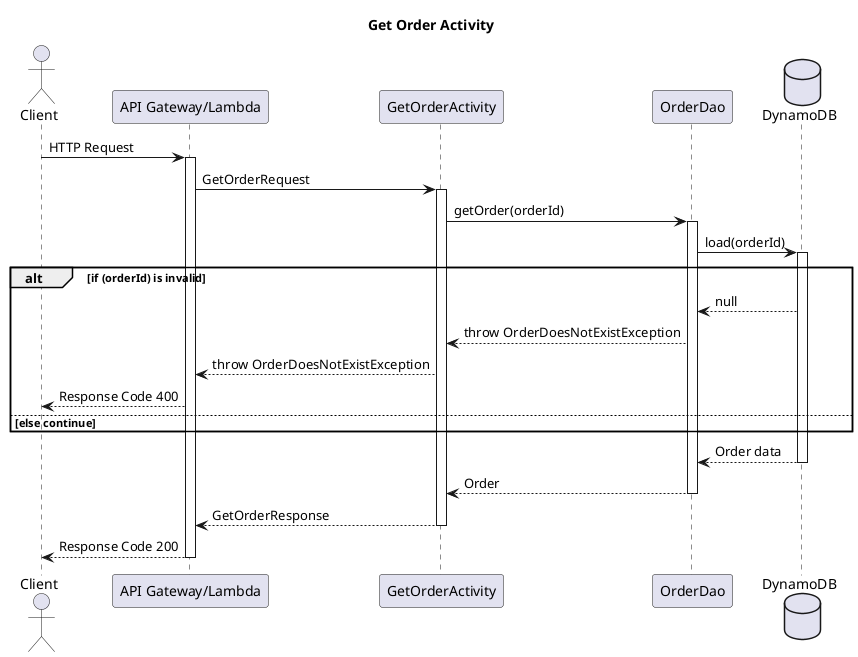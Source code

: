 @startuml
actor "Client" as client
participant "API Gateway/Lambda" as apiGateway
participant "GetOrderActivity" as getOrderActivity
participant "OrderDao" as OrderDao
database "DynamoDB" as dynamoDB

title Get Order Activity

client -> apiGateway : HTTP Request

activate apiGateway
apiGateway -> getOrderActivity : GetOrderRequest

activate getOrderActivity
getOrderActivity -> OrderDao : getOrder(orderId)

activate OrderDao
OrderDao -> dynamoDB : load(orderId)

activate dynamoDB
alt if (orderId) is invalid
dynamoDB --> OrderDao : null
OrderDao --> getOrderActivity : throw OrderDoesNotExistException
getOrderActivity --> apiGateway : throw OrderDoesNotExistException
apiGateway --> client : Response Code 400
else else continue
end

dynamoDB --> OrderDao : Order data
deactivate dynamoDB

OrderDao --> getOrderActivity : Order
deactivate OrderDao

getOrderActivity --> apiGateway : GetOrderResponse
deactivate getOrderActivity

apiGateway --> client : Response Code 200
deactivate apiGateway
@enduml

